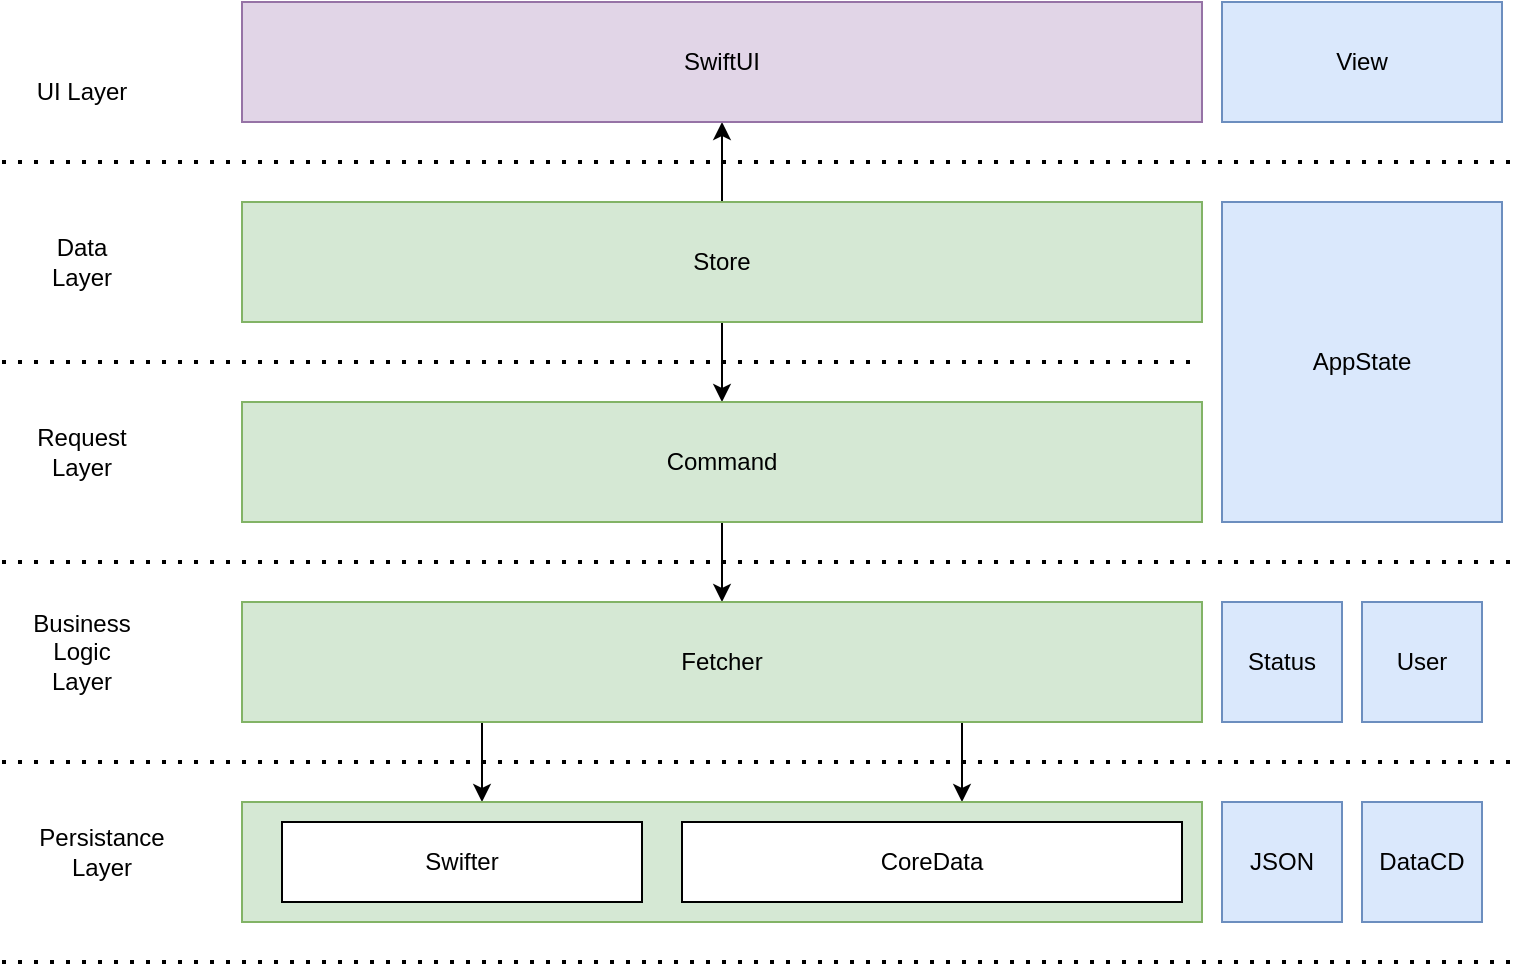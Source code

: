 <mxfile version="17.4.6" type="github">
  <diagram id="bwZXPemW-8R_fUib3kJM" name="Page-1">
    <mxGraphModel dx="1034" dy="672" grid="1" gridSize="10" guides="1" tooltips="1" connect="1" arrows="1" fold="1" page="1" pageScale="1" pageWidth="850" pageHeight="1100" math="0" shadow="0">
      <root>
        <mxCell id="0" />
        <mxCell id="1" parent="0" />
        <mxCell id="iv3q5VfyeCg5NxRUFChR-26" style="edgeStyle=orthogonalEdgeStyle;rounded=0;orthogonalLoop=1;jettySize=auto;html=1;exitX=0.5;exitY=1;exitDx=0;exitDy=0;entryX=0.5;entryY=0;entryDx=0;entryDy=0;" edge="1" parent="1" source="iv3q5VfyeCg5NxRUFChR-1" target="iv3q5VfyeCg5NxRUFChR-2">
          <mxGeometry relative="1" as="geometry" />
        </mxCell>
        <mxCell id="iv3q5VfyeCg5NxRUFChR-30" style="edgeStyle=orthogonalEdgeStyle;rounded=0;orthogonalLoop=1;jettySize=auto;html=1;exitX=0.5;exitY=0;exitDx=0;exitDy=0;entryX=0.5;entryY=1;entryDx=0;entryDy=0;" edge="1" parent="1" source="iv3q5VfyeCg5NxRUFChR-1" target="iv3q5VfyeCg5NxRUFChR-3">
          <mxGeometry relative="1" as="geometry" />
        </mxCell>
        <mxCell id="iv3q5VfyeCg5NxRUFChR-1" value="Store" style="rounded=0;whiteSpace=wrap;html=1;fillColor=#d5e8d4;strokeColor=#82b366;" vertex="1" parent="1">
          <mxGeometry x="160" y="300" width="480" height="60" as="geometry" />
        </mxCell>
        <mxCell id="iv3q5VfyeCg5NxRUFChR-27" style="edgeStyle=orthogonalEdgeStyle;rounded=0;orthogonalLoop=1;jettySize=auto;html=1;exitX=0.5;exitY=1;exitDx=0;exitDy=0;entryX=0.5;entryY=0;entryDx=0;entryDy=0;" edge="1" parent="1" source="iv3q5VfyeCg5NxRUFChR-2" target="iv3q5VfyeCg5NxRUFChR-4">
          <mxGeometry relative="1" as="geometry" />
        </mxCell>
        <mxCell id="iv3q5VfyeCg5NxRUFChR-2" value="Command" style="rounded=0;whiteSpace=wrap;html=1;fillColor=#d5e8d4;strokeColor=#82b366;" vertex="1" parent="1">
          <mxGeometry x="160" y="400" width="480" height="60" as="geometry" />
        </mxCell>
        <mxCell id="iv3q5VfyeCg5NxRUFChR-3" value="SwiftUI" style="rounded=0;whiteSpace=wrap;html=1;fillColor=#e1d5e7;strokeColor=#9673a6;" vertex="1" parent="1">
          <mxGeometry x="160" y="200" width="480" height="60" as="geometry" />
        </mxCell>
        <mxCell id="iv3q5VfyeCg5NxRUFChR-28" style="edgeStyle=orthogonalEdgeStyle;rounded=0;orthogonalLoop=1;jettySize=auto;html=1;exitX=0.25;exitY=1;exitDx=0;exitDy=0;entryX=0.25;entryY=0;entryDx=0;entryDy=0;" edge="1" parent="1" source="iv3q5VfyeCg5NxRUFChR-4" target="iv3q5VfyeCg5NxRUFChR-5">
          <mxGeometry relative="1" as="geometry" />
        </mxCell>
        <mxCell id="iv3q5VfyeCg5NxRUFChR-29" style="edgeStyle=orthogonalEdgeStyle;rounded=0;orthogonalLoop=1;jettySize=auto;html=1;exitX=0.75;exitY=1;exitDx=0;exitDy=0;entryX=0.75;entryY=0;entryDx=0;entryDy=0;" edge="1" parent="1" source="iv3q5VfyeCg5NxRUFChR-4" target="iv3q5VfyeCg5NxRUFChR-5">
          <mxGeometry relative="1" as="geometry" />
        </mxCell>
        <mxCell id="iv3q5VfyeCg5NxRUFChR-4" value="Fetcher" style="rounded=0;whiteSpace=wrap;html=1;fillColor=#d5e8d4;strokeColor=#82b366;" vertex="1" parent="1">
          <mxGeometry x="160" y="500" width="480" height="60" as="geometry" />
        </mxCell>
        <mxCell id="iv3q5VfyeCg5NxRUFChR-5" value="" style="rounded=0;whiteSpace=wrap;html=1;fillColor=#d5e8d4;strokeColor=#82b366;" vertex="1" parent="1">
          <mxGeometry x="160" y="600" width="480" height="60" as="geometry" />
        </mxCell>
        <mxCell id="iv3q5VfyeCg5NxRUFChR-7" value="CoreData" style="rounded=0;whiteSpace=wrap;html=1;" vertex="1" parent="1">
          <mxGeometry x="380" y="610" width="250" height="40" as="geometry" />
        </mxCell>
        <mxCell id="iv3q5VfyeCg5NxRUFChR-8" value="Swifter" style="rounded=0;whiteSpace=wrap;html=1;" vertex="1" parent="1">
          <mxGeometry x="180" y="610" width="180" height="40" as="geometry" />
        </mxCell>
        <mxCell id="iv3q5VfyeCg5NxRUFChR-9" value="AppState" style="rounded=0;whiteSpace=wrap;html=1;fillColor=#dae8fc;strokeColor=#6c8ebf;" vertex="1" parent="1">
          <mxGeometry x="650" y="300" width="140" height="160" as="geometry" />
        </mxCell>
        <mxCell id="iv3q5VfyeCg5NxRUFChR-11" value="" style="endArrow=none;dashed=1;html=1;dashPattern=1 3;strokeWidth=2;rounded=0;" edge="1" parent="1">
          <mxGeometry width="50" height="50" relative="1" as="geometry">
            <mxPoint x="40" y="380" as="sourcePoint" />
            <mxPoint x="640" y="380" as="targetPoint" />
          </mxGeometry>
        </mxCell>
        <mxCell id="iv3q5VfyeCg5NxRUFChR-12" value="" style="endArrow=none;dashed=1;html=1;dashPattern=1 3;strokeWidth=2;rounded=0;" edge="1" parent="1">
          <mxGeometry width="50" height="50" relative="1" as="geometry">
            <mxPoint x="40" y="280" as="sourcePoint" />
            <mxPoint x="800" y="280" as="targetPoint" />
          </mxGeometry>
        </mxCell>
        <mxCell id="iv3q5VfyeCg5NxRUFChR-13" value="" style="endArrow=none;dashed=1;html=1;dashPattern=1 3;strokeWidth=2;rounded=0;" edge="1" parent="1">
          <mxGeometry width="50" height="50" relative="1" as="geometry">
            <mxPoint x="40" y="480" as="sourcePoint" />
            <mxPoint x="800" y="480" as="targetPoint" />
          </mxGeometry>
        </mxCell>
        <mxCell id="iv3q5VfyeCg5NxRUFChR-14" value="" style="endArrow=none;dashed=1;html=1;dashPattern=1 3;strokeWidth=2;rounded=0;" edge="1" parent="1">
          <mxGeometry width="50" height="50" relative="1" as="geometry">
            <mxPoint x="40" y="580" as="sourcePoint" />
            <mxPoint x="800" y="580" as="targetPoint" />
          </mxGeometry>
        </mxCell>
        <mxCell id="iv3q5VfyeCg5NxRUFChR-15" value="Data Layer" style="text;html=1;strokeColor=none;fillColor=none;align=center;verticalAlign=middle;whiteSpace=wrap;rounded=0;" vertex="1" parent="1">
          <mxGeometry x="50" y="315" width="60" height="30" as="geometry" />
        </mxCell>
        <mxCell id="iv3q5VfyeCg5NxRUFChR-16" value="" style="endArrow=none;dashed=1;html=1;dashPattern=1 3;strokeWidth=2;rounded=0;" edge="1" parent="1">
          <mxGeometry width="50" height="50" relative="1" as="geometry">
            <mxPoint x="40" y="680" as="sourcePoint" />
            <mxPoint x="800" y="680" as="targetPoint" />
          </mxGeometry>
        </mxCell>
        <mxCell id="iv3q5VfyeCg5NxRUFChR-17" value="Persistance&lt;br&gt;Layer" style="text;html=1;strokeColor=none;fillColor=none;align=center;verticalAlign=middle;whiteSpace=wrap;rounded=0;" vertex="1" parent="1">
          <mxGeometry x="60" y="610" width="60" height="30" as="geometry" />
        </mxCell>
        <mxCell id="iv3q5VfyeCg5NxRUFChR-18" value="Business Logic Layer" style="text;html=1;strokeColor=none;fillColor=none;align=center;verticalAlign=middle;whiteSpace=wrap;rounded=0;" vertex="1" parent="1">
          <mxGeometry x="50" y="510" width="60" height="30" as="geometry" />
        </mxCell>
        <mxCell id="iv3q5VfyeCg5NxRUFChR-19" value="Status" style="rounded=0;whiteSpace=wrap;html=1;fillColor=#dae8fc;strokeColor=#6c8ebf;" vertex="1" parent="1">
          <mxGeometry x="650" y="500" width="60" height="60" as="geometry" />
        </mxCell>
        <mxCell id="iv3q5VfyeCg5NxRUFChR-20" value="User" style="rounded=0;whiteSpace=wrap;html=1;fillColor=#dae8fc;strokeColor=#6c8ebf;" vertex="1" parent="1">
          <mxGeometry x="720" y="500" width="60" height="60" as="geometry" />
        </mxCell>
        <mxCell id="iv3q5VfyeCg5NxRUFChR-21" value="JSON" style="rounded=0;whiteSpace=wrap;html=1;fillColor=#dae8fc;strokeColor=#6c8ebf;" vertex="1" parent="1">
          <mxGeometry x="650" y="600" width="60" height="60" as="geometry" />
        </mxCell>
        <mxCell id="iv3q5VfyeCg5NxRUFChR-22" value="DataCD" style="rounded=0;whiteSpace=wrap;html=1;fillColor=#dae8fc;strokeColor=#6c8ebf;" vertex="1" parent="1">
          <mxGeometry x="720" y="600" width="60" height="60" as="geometry" />
        </mxCell>
        <mxCell id="iv3q5VfyeCg5NxRUFChR-23" value="Request Layer" style="text;html=1;strokeColor=none;fillColor=none;align=center;verticalAlign=middle;whiteSpace=wrap;rounded=0;" vertex="1" parent="1">
          <mxGeometry x="50" y="410" width="60" height="30" as="geometry" />
        </mxCell>
        <mxCell id="iv3q5VfyeCg5NxRUFChR-24" value="UI Layer" style="text;html=1;strokeColor=none;fillColor=none;align=center;verticalAlign=middle;whiteSpace=wrap;rounded=0;" vertex="1" parent="1">
          <mxGeometry x="50" y="230" width="60" height="30" as="geometry" />
        </mxCell>
        <mxCell id="iv3q5VfyeCg5NxRUFChR-31" value="View" style="rounded=0;whiteSpace=wrap;html=1;fillColor=#dae8fc;strokeColor=#6c8ebf;" vertex="1" parent="1">
          <mxGeometry x="650" y="200" width="140" height="60" as="geometry" />
        </mxCell>
      </root>
    </mxGraphModel>
  </diagram>
</mxfile>
